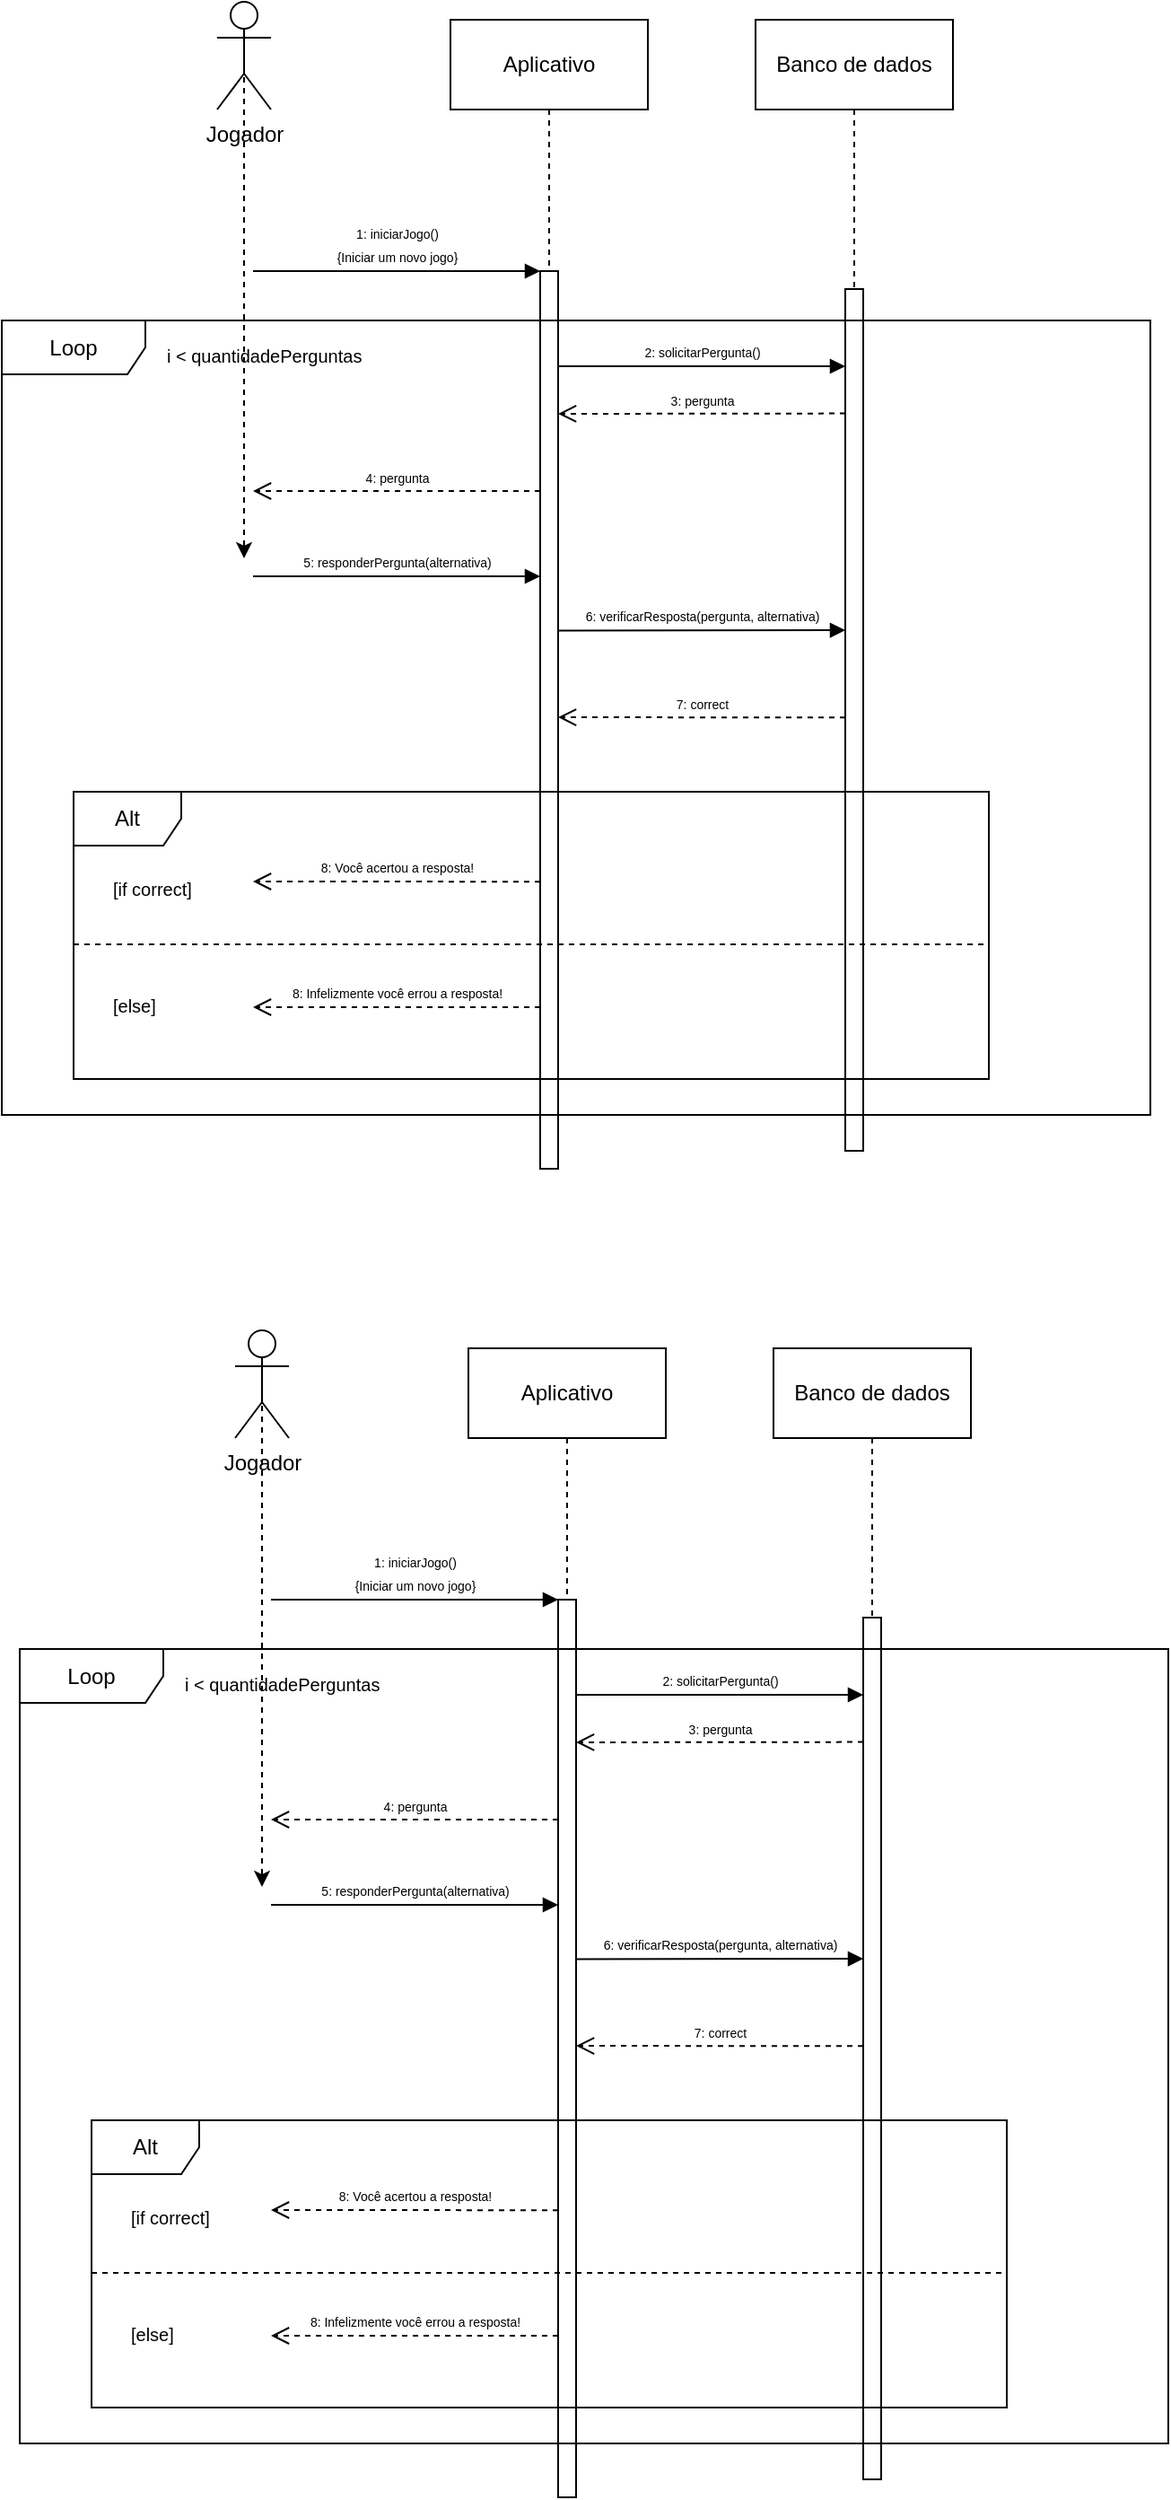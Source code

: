 <mxfile version="21.3.7" type="github">
  <diagram name="Page-1" id="2YBvvXClWsGukQMizWep">
    <mxGraphModel dx="2736" dy="790" grid="1" gridSize="10" guides="1" tooltips="1" connect="1" arrows="1" fold="1" page="1" pageScale="1" pageWidth="850" pageHeight="1100" math="0" shadow="0">
      <root>
        <mxCell id="0" />
        <mxCell id="1" parent="0" />
        <mxCell id="62yjUidjnjnx16H1xpd4-19" style="edgeStyle=orthogonalEdgeStyle;rounded=0;orthogonalLoop=1;jettySize=auto;html=1;exitX=0.5;exitY=0.5;exitDx=0;exitDy=0;exitPerimeter=0;dashed=1;" parent="1" source="62yjUidjnjnx16H1xpd4-1" edge="1">
          <mxGeometry relative="1" as="geometry">
            <mxPoint x="-635" y="370" as="targetPoint" />
          </mxGeometry>
        </mxCell>
        <mxCell id="62yjUidjnjnx16H1xpd4-1" value="Jogador" style="shape=umlActor;verticalLabelPosition=bottom;verticalAlign=top;html=1;" parent="1" vertex="1">
          <mxGeometry x="-650" y="60" width="30" height="60" as="geometry" />
        </mxCell>
        <mxCell id="62yjUidjnjnx16H1xpd4-23" style="edgeStyle=orthogonalEdgeStyle;rounded=0;orthogonalLoop=1;jettySize=auto;html=1;exitX=0.5;exitY=1;exitDx=0;exitDy=0;dashed=1;" parent="1" source="62yjUidjnjnx16H1xpd4-20" edge="1">
          <mxGeometry relative="1" as="geometry">
            <mxPoint x="-465" y="435" as="targetPoint" />
          </mxGeometry>
        </mxCell>
        <mxCell id="62yjUidjnjnx16H1xpd4-20" value="Aplicativo" style="html=1;whiteSpace=wrap;" parent="1" vertex="1">
          <mxGeometry x="-520" y="70" width="110" height="50" as="geometry" />
        </mxCell>
        <mxCell id="62yjUidjnjnx16H1xpd4-40" style="edgeStyle=orthogonalEdgeStyle;rounded=0;orthogonalLoop=1;jettySize=auto;html=1;exitX=0.5;exitY=1;exitDx=0;exitDy=0;dashed=1;" parent="1" source="62yjUidjnjnx16H1xpd4-25" edge="1">
          <mxGeometry relative="1" as="geometry">
            <mxPoint x="-295" y="455" as="targetPoint" />
          </mxGeometry>
        </mxCell>
        <mxCell id="62yjUidjnjnx16H1xpd4-25" value="Banco de dados" style="html=1;whiteSpace=wrap;" parent="1" vertex="1">
          <mxGeometry x="-350" y="70" width="110" height="50" as="geometry" />
        </mxCell>
        <mxCell id="62yjUidjnjnx16H1xpd4-29" value="&lt;font style=&quot;font-size: 7px;&quot;&gt;1: iniciarJogo()&lt;br&gt;{Iniciar um novo jogo}&lt;/font&gt;" style="html=1;verticalAlign=bottom;endArrow=block;edgeStyle=elbowEdgeStyle;elbow=vertical;curved=0;rounded=0;" parent="1" edge="1">
          <mxGeometry width="80" relative="1" as="geometry">
            <mxPoint x="-630" y="210" as="sourcePoint" />
            <mxPoint x="-470" y="210" as="targetPoint" />
          </mxGeometry>
        </mxCell>
        <mxCell id="62yjUidjnjnx16H1xpd4-31" value="&lt;font style=&quot;font-size: 7px;&quot;&gt;3: pergunta&lt;/font&gt;" style="html=1;verticalAlign=bottom;endArrow=open;dashed=1;endSize=8;edgeStyle=elbowEdgeStyle;elbow=vertical;curved=0;rounded=0;" parent="1" edge="1">
          <mxGeometry relative="1" as="geometry">
            <mxPoint x="-300" y="289.296" as="sourcePoint" />
            <mxPoint x="-460" y="289.242" as="targetPoint" />
          </mxGeometry>
        </mxCell>
        <mxCell id="62yjUidjnjnx16H1xpd4-43" value="" style="html=1;points=[];perimeter=orthogonalPerimeter;outlineConnect=0;targetShapes=umlLifeline;portConstraint=eastwest;newEdgeStyle={&quot;edgeStyle&quot;:&quot;elbowEdgeStyle&quot;,&quot;elbow&quot;:&quot;vertical&quot;,&quot;curved&quot;:0,&quot;rounded&quot;:0};" parent="1" vertex="1">
          <mxGeometry x="-470" y="210" width="10" height="500" as="geometry" />
        </mxCell>
        <mxCell id="62yjUidjnjnx16H1xpd4-57" value="" style="html=1;points=[];perimeter=orthogonalPerimeter;outlineConnect=0;targetShapes=umlLifeline;portConstraint=eastwest;newEdgeStyle={&quot;edgeStyle&quot;:&quot;elbowEdgeStyle&quot;,&quot;elbow&quot;:&quot;vertical&quot;,&quot;curved&quot;:0,&quot;rounded&quot;:0};" parent="1" vertex="1">
          <mxGeometry x="-300" y="220" width="10" height="480" as="geometry" />
        </mxCell>
        <mxCell id="62yjUidjnjnx16H1xpd4-63" value="Loop" style="shape=umlFrame;whiteSpace=wrap;html=1;pointerEvents=0;recursiveResize=0;container=1;collapsible=0;width=80;" parent="1" vertex="1">
          <mxGeometry x="-770" y="237.5" width="640" height="442.5" as="geometry" />
        </mxCell>
        <mxCell id="62yjUidjnjnx16H1xpd4-64" value="&lt;font style=&quot;font-size: 10px;&quot;&gt;i &amp;lt; quantidadePerguntas&lt;/font&gt;" style="text;align=left;html=1;" parent="62yjUidjnjnx16H1xpd4-63" vertex="1">
          <mxGeometry width="100" height="20" relative="1" as="geometry">
            <mxPoint x="90" y="5" as="offset" />
          </mxGeometry>
        </mxCell>
        <mxCell id="62yjUidjnjnx16H1xpd4-69" value="Alt" style="shape=umlFrame;whiteSpace=wrap;html=1;pointerEvents=0;recursiveResize=0;container=1;collapsible=0;width=60;height=30;" parent="62yjUidjnjnx16H1xpd4-63" vertex="1">
          <mxGeometry x="40" y="262.5" width="510" height="160" as="geometry" />
        </mxCell>
        <mxCell id="62yjUidjnjnx16H1xpd4-70" value="&lt;font style=&quot;font-size: 10px;&quot;&gt;[if correct]&lt;/font&gt;" style="text;html=1;" parent="62yjUidjnjnx16H1xpd4-69" vertex="1">
          <mxGeometry width="100" height="20" relative="1" as="geometry">
            <mxPoint x="20" y="40" as="offset" />
          </mxGeometry>
        </mxCell>
        <mxCell id="62yjUidjnjnx16H1xpd4-71" value="&lt;font style=&quot;font-size: 10px;&quot;&gt;[else]&lt;/font&gt;" style="line;strokeWidth=1;dashed=1;labelPosition=center;verticalLabelPosition=bottom;align=left;verticalAlign=top;spacingLeft=20;spacingTop=15;html=1;whiteSpace=wrap;" parent="62yjUidjnjnx16H1xpd4-69" vertex="1">
          <mxGeometry y="80" width="510" height="10" as="geometry" />
        </mxCell>
        <mxCell id="62yjUidjnjnx16H1xpd4-68" value="&lt;span style=&quot;font-size: 7px;&quot;&gt;2: solicitarPergunta()&lt;/span&gt;" style="html=1;verticalAlign=bottom;endArrow=block;edgeStyle=elbowEdgeStyle;elbow=vertical;curved=0;rounded=0;" parent="1" target="62yjUidjnjnx16H1xpd4-57" edge="1">
          <mxGeometry x="-0.001" width="80" relative="1" as="geometry">
            <mxPoint x="-460" y="263" as="sourcePoint" />
            <mxPoint x="-310" y="262.5" as="targetPoint" />
            <mxPoint as="offset" />
          </mxGeometry>
        </mxCell>
        <mxCell id="62yjUidjnjnx16H1xpd4-73" value="&lt;font style=&quot;font-size: 7px;&quot;&gt;4: pergunta&lt;/font&gt;" style="html=1;verticalAlign=bottom;endArrow=open;dashed=1;endSize=8;edgeStyle=elbowEdgeStyle;elbow=vertical;curved=0;rounded=0;" parent="1" edge="1">
          <mxGeometry relative="1" as="geometry">
            <mxPoint x="-470" y="332.5" as="sourcePoint" />
            <mxPoint x="-630" y="332.442" as="targetPoint" />
          </mxGeometry>
        </mxCell>
        <mxCell id="62yjUidjnjnx16H1xpd4-74" value="&lt;span style=&quot;font-size: 7px;&quot;&gt;5: responderPergunta(alternativa)&lt;/span&gt;" style="html=1;verticalAlign=bottom;endArrow=block;edgeStyle=elbowEdgeStyle;elbow=vertical;curved=0;rounded=0;" parent="1" edge="1">
          <mxGeometry width="80" relative="1" as="geometry">
            <mxPoint x="-630" y="380" as="sourcePoint" />
            <mxPoint x="-470" y="380" as="targetPoint" />
          </mxGeometry>
        </mxCell>
        <mxCell id="62yjUidjnjnx16H1xpd4-75" value="&lt;span style=&quot;font-size: 7px;&quot;&gt;6: verificarResposta(pergunta, alternativa)&lt;/span&gt;" style="html=1;verticalAlign=bottom;endArrow=block;edgeStyle=elbowEdgeStyle;elbow=vertical;curved=0;rounded=0;" parent="1" edge="1">
          <mxGeometry width="80" relative="1" as="geometry">
            <mxPoint x="-460" y="410.21" as="sourcePoint" />
            <mxPoint x="-300" y="410.21" as="targetPoint" />
          </mxGeometry>
        </mxCell>
        <mxCell id="62yjUidjnjnx16H1xpd4-77" value="&lt;font style=&quot;font-size: 7px;&quot;&gt;7: correct&lt;/font&gt;" style="html=1;verticalAlign=bottom;endArrow=open;dashed=1;endSize=8;edgeStyle=elbowEdgeStyle;elbow=vertical;curved=0;rounded=0;" parent="1" edge="1">
          <mxGeometry relative="1" as="geometry">
            <mxPoint x="-300" y="458.676" as="sourcePoint" />
            <mxPoint x="-460" y="458.622" as="targetPoint" />
          </mxGeometry>
        </mxCell>
        <mxCell id="62yjUidjnjnx16H1xpd4-79" value="&lt;font style=&quot;font-size: 7px;&quot;&gt;8: Você acertou a resposta!&lt;/font&gt;" style="html=1;verticalAlign=bottom;endArrow=open;dashed=1;endSize=8;edgeStyle=elbowEdgeStyle;elbow=vertical;curved=0;rounded=0;" parent="1" edge="1">
          <mxGeometry relative="1" as="geometry">
            <mxPoint x="-470" y="550.096" as="sourcePoint" />
            <mxPoint x="-630" y="550.042" as="targetPoint" />
          </mxGeometry>
        </mxCell>
        <mxCell id="62yjUidjnjnx16H1xpd4-81" value="&lt;font style=&quot;font-size: 7px;&quot;&gt;8: Infelizmente você errou a resposta!&lt;/font&gt;" style="html=1;verticalAlign=bottom;endArrow=open;dashed=1;endSize=8;edgeStyle=elbowEdgeStyle;elbow=vertical;curved=0;rounded=0;" parent="1" edge="1">
          <mxGeometry relative="1" as="geometry">
            <mxPoint x="-470" y="620.056" as="sourcePoint" />
            <mxPoint x="-630" y="620.002" as="targetPoint" />
          </mxGeometry>
        </mxCell>
        <mxCell id="95ebwujwE4yP5C2ZVktL-1" style="edgeStyle=orthogonalEdgeStyle;rounded=0;orthogonalLoop=1;jettySize=auto;html=1;exitX=0.5;exitY=0.5;exitDx=0;exitDy=0;exitPerimeter=0;dashed=1;" edge="1" parent="1" source="95ebwujwE4yP5C2ZVktL-2">
          <mxGeometry relative="1" as="geometry">
            <mxPoint x="-625" y="1110" as="targetPoint" />
          </mxGeometry>
        </mxCell>
        <mxCell id="95ebwujwE4yP5C2ZVktL-2" value="Jogador" style="shape=umlActor;verticalLabelPosition=bottom;verticalAlign=top;html=1;" vertex="1" parent="1">
          <mxGeometry x="-640" y="800" width="30" height="60" as="geometry" />
        </mxCell>
        <mxCell id="95ebwujwE4yP5C2ZVktL-3" style="edgeStyle=orthogonalEdgeStyle;rounded=0;orthogonalLoop=1;jettySize=auto;html=1;exitX=0.5;exitY=1;exitDx=0;exitDy=0;dashed=1;" edge="1" parent="1" source="95ebwujwE4yP5C2ZVktL-4">
          <mxGeometry relative="1" as="geometry">
            <mxPoint x="-455" y="1175" as="targetPoint" />
          </mxGeometry>
        </mxCell>
        <mxCell id="95ebwujwE4yP5C2ZVktL-4" value="Aplicativo" style="html=1;whiteSpace=wrap;" vertex="1" parent="1">
          <mxGeometry x="-510" y="810" width="110" height="50" as="geometry" />
        </mxCell>
        <mxCell id="95ebwujwE4yP5C2ZVktL-5" style="edgeStyle=orthogonalEdgeStyle;rounded=0;orthogonalLoop=1;jettySize=auto;html=1;exitX=0.5;exitY=1;exitDx=0;exitDy=0;dashed=1;" edge="1" parent="1" source="95ebwujwE4yP5C2ZVktL-6">
          <mxGeometry relative="1" as="geometry">
            <mxPoint x="-285" y="1195" as="targetPoint" />
          </mxGeometry>
        </mxCell>
        <mxCell id="95ebwujwE4yP5C2ZVktL-6" value="Banco de dados" style="html=1;whiteSpace=wrap;" vertex="1" parent="1">
          <mxGeometry x="-340" y="810" width="110" height="50" as="geometry" />
        </mxCell>
        <mxCell id="95ebwujwE4yP5C2ZVktL-7" value="&lt;font style=&quot;font-size: 7px;&quot;&gt;1: iniciarJogo()&lt;br&gt;{Iniciar um novo jogo}&lt;/font&gt;" style="html=1;verticalAlign=bottom;endArrow=block;edgeStyle=elbowEdgeStyle;elbow=vertical;curved=0;rounded=0;" edge="1" parent="1">
          <mxGeometry width="80" relative="1" as="geometry">
            <mxPoint x="-620" y="950" as="sourcePoint" />
            <mxPoint x="-460" y="950" as="targetPoint" />
          </mxGeometry>
        </mxCell>
        <mxCell id="95ebwujwE4yP5C2ZVktL-8" value="&lt;font style=&quot;font-size: 7px;&quot;&gt;3: pergunta&lt;/font&gt;" style="html=1;verticalAlign=bottom;endArrow=open;dashed=1;endSize=8;edgeStyle=elbowEdgeStyle;elbow=vertical;curved=0;rounded=0;" edge="1" parent="1">
          <mxGeometry relative="1" as="geometry">
            <mxPoint x="-290" y="1029.296" as="sourcePoint" />
            <mxPoint x="-450" y="1029.242" as="targetPoint" />
          </mxGeometry>
        </mxCell>
        <mxCell id="95ebwujwE4yP5C2ZVktL-9" value="" style="html=1;points=[];perimeter=orthogonalPerimeter;outlineConnect=0;targetShapes=umlLifeline;portConstraint=eastwest;newEdgeStyle={&quot;edgeStyle&quot;:&quot;elbowEdgeStyle&quot;,&quot;elbow&quot;:&quot;vertical&quot;,&quot;curved&quot;:0,&quot;rounded&quot;:0};" vertex="1" parent="1">
          <mxGeometry x="-460" y="950" width="10" height="500" as="geometry" />
        </mxCell>
        <mxCell id="95ebwujwE4yP5C2ZVktL-10" value="" style="html=1;points=[];perimeter=orthogonalPerimeter;outlineConnect=0;targetShapes=umlLifeline;portConstraint=eastwest;newEdgeStyle={&quot;edgeStyle&quot;:&quot;elbowEdgeStyle&quot;,&quot;elbow&quot;:&quot;vertical&quot;,&quot;curved&quot;:0,&quot;rounded&quot;:0};" vertex="1" parent="1">
          <mxGeometry x="-290" y="960" width="10" height="480" as="geometry" />
        </mxCell>
        <mxCell id="95ebwujwE4yP5C2ZVktL-11" value="Loop" style="shape=umlFrame;whiteSpace=wrap;html=1;pointerEvents=0;recursiveResize=0;container=1;collapsible=0;width=80;" vertex="1" parent="1">
          <mxGeometry x="-760" y="977.5" width="640" height="442.5" as="geometry" />
        </mxCell>
        <mxCell id="95ebwujwE4yP5C2ZVktL-12" value="&lt;font style=&quot;font-size: 10px;&quot;&gt;i &amp;lt; quantidadePerguntas&lt;/font&gt;" style="text;align=left;html=1;" vertex="1" parent="95ebwujwE4yP5C2ZVktL-11">
          <mxGeometry width="100" height="20" relative="1" as="geometry">
            <mxPoint x="90" y="5" as="offset" />
          </mxGeometry>
        </mxCell>
        <mxCell id="95ebwujwE4yP5C2ZVktL-13" value="Alt" style="shape=umlFrame;whiteSpace=wrap;html=1;pointerEvents=0;recursiveResize=0;container=1;collapsible=0;width=60;height=30;" vertex="1" parent="95ebwujwE4yP5C2ZVktL-11">
          <mxGeometry x="40" y="262.5" width="510" height="160" as="geometry" />
        </mxCell>
        <mxCell id="95ebwujwE4yP5C2ZVktL-14" value="&lt;font style=&quot;font-size: 10px;&quot;&gt;[if correct]&lt;/font&gt;" style="text;html=1;" vertex="1" parent="95ebwujwE4yP5C2ZVktL-13">
          <mxGeometry width="100" height="20" relative="1" as="geometry">
            <mxPoint x="20" y="40" as="offset" />
          </mxGeometry>
        </mxCell>
        <mxCell id="95ebwujwE4yP5C2ZVktL-15" value="&lt;font style=&quot;font-size: 10px;&quot;&gt;[else]&lt;/font&gt;" style="line;strokeWidth=1;dashed=1;labelPosition=center;verticalLabelPosition=bottom;align=left;verticalAlign=top;spacingLeft=20;spacingTop=15;html=1;whiteSpace=wrap;" vertex="1" parent="95ebwujwE4yP5C2ZVktL-13">
          <mxGeometry y="80" width="510" height="10" as="geometry" />
        </mxCell>
        <mxCell id="95ebwujwE4yP5C2ZVktL-16" value="&lt;span style=&quot;font-size: 7px;&quot;&gt;2: solicitarPergunta()&lt;/span&gt;" style="html=1;verticalAlign=bottom;endArrow=block;edgeStyle=elbowEdgeStyle;elbow=vertical;curved=0;rounded=0;" edge="1" parent="1" target="95ebwujwE4yP5C2ZVktL-10">
          <mxGeometry x="-0.001" width="80" relative="1" as="geometry">
            <mxPoint x="-450" y="1003" as="sourcePoint" />
            <mxPoint x="-300" y="1002.5" as="targetPoint" />
            <mxPoint as="offset" />
          </mxGeometry>
        </mxCell>
        <mxCell id="95ebwujwE4yP5C2ZVktL-17" value="&lt;font style=&quot;font-size: 7px;&quot;&gt;4: pergunta&lt;/font&gt;" style="html=1;verticalAlign=bottom;endArrow=open;dashed=1;endSize=8;edgeStyle=elbowEdgeStyle;elbow=vertical;curved=0;rounded=0;" edge="1" parent="1">
          <mxGeometry relative="1" as="geometry">
            <mxPoint x="-460" y="1072.5" as="sourcePoint" />
            <mxPoint x="-620" y="1072.442" as="targetPoint" />
          </mxGeometry>
        </mxCell>
        <mxCell id="95ebwujwE4yP5C2ZVktL-18" value="&lt;span style=&quot;font-size: 7px;&quot;&gt;5: responderPergunta(alternativa)&lt;/span&gt;" style="html=1;verticalAlign=bottom;endArrow=block;edgeStyle=elbowEdgeStyle;elbow=vertical;curved=0;rounded=0;" edge="1" parent="1">
          <mxGeometry width="80" relative="1" as="geometry">
            <mxPoint x="-620" y="1120" as="sourcePoint" />
            <mxPoint x="-460" y="1120" as="targetPoint" />
          </mxGeometry>
        </mxCell>
        <mxCell id="95ebwujwE4yP5C2ZVktL-19" value="&lt;span style=&quot;font-size: 7px;&quot;&gt;6: verificarResposta(pergunta, alternativa)&lt;/span&gt;" style="html=1;verticalAlign=bottom;endArrow=block;edgeStyle=elbowEdgeStyle;elbow=vertical;curved=0;rounded=0;" edge="1" parent="1">
          <mxGeometry width="80" relative="1" as="geometry">
            <mxPoint x="-450" y="1150.21" as="sourcePoint" />
            <mxPoint x="-290" y="1150.21" as="targetPoint" />
          </mxGeometry>
        </mxCell>
        <mxCell id="95ebwujwE4yP5C2ZVktL-20" value="&lt;font style=&quot;font-size: 7px;&quot;&gt;7: correct&lt;/font&gt;" style="html=1;verticalAlign=bottom;endArrow=open;dashed=1;endSize=8;edgeStyle=elbowEdgeStyle;elbow=vertical;curved=0;rounded=0;" edge="1" parent="1">
          <mxGeometry relative="1" as="geometry">
            <mxPoint x="-290" y="1198.676" as="sourcePoint" />
            <mxPoint x="-450" y="1198.622" as="targetPoint" />
          </mxGeometry>
        </mxCell>
        <mxCell id="95ebwujwE4yP5C2ZVktL-21" value="&lt;font style=&quot;font-size: 7px;&quot;&gt;8: Você acertou a resposta!&lt;/font&gt;" style="html=1;verticalAlign=bottom;endArrow=open;dashed=1;endSize=8;edgeStyle=elbowEdgeStyle;elbow=vertical;curved=0;rounded=0;" edge="1" parent="1">
          <mxGeometry relative="1" as="geometry">
            <mxPoint x="-460" y="1290.096" as="sourcePoint" />
            <mxPoint x="-620" y="1290.042" as="targetPoint" />
          </mxGeometry>
        </mxCell>
        <mxCell id="95ebwujwE4yP5C2ZVktL-22" value="&lt;font style=&quot;font-size: 7px;&quot;&gt;8: Infelizmente você errou a resposta!&lt;/font&gt;" style="html=1;verticalAlign=bottom;endArrow=open;dashed=1;endSize=8;edgeStyle=elbowEdgeStyle;elbow=vertical;curved=0;rounded=0;" edge="1" parent="1">
          <mxGeometry relative="1" as="geometry">
            <mxPoint x="-460" y="1360.056" as="sourcePoint" />
            <mxPoint x="-620" y="1360.002" as="targetPoint" />
          </mxGeometry>
        </mxCell>
      </root>
    </mxGraphModel>
  </diagram>
</mxfile>
